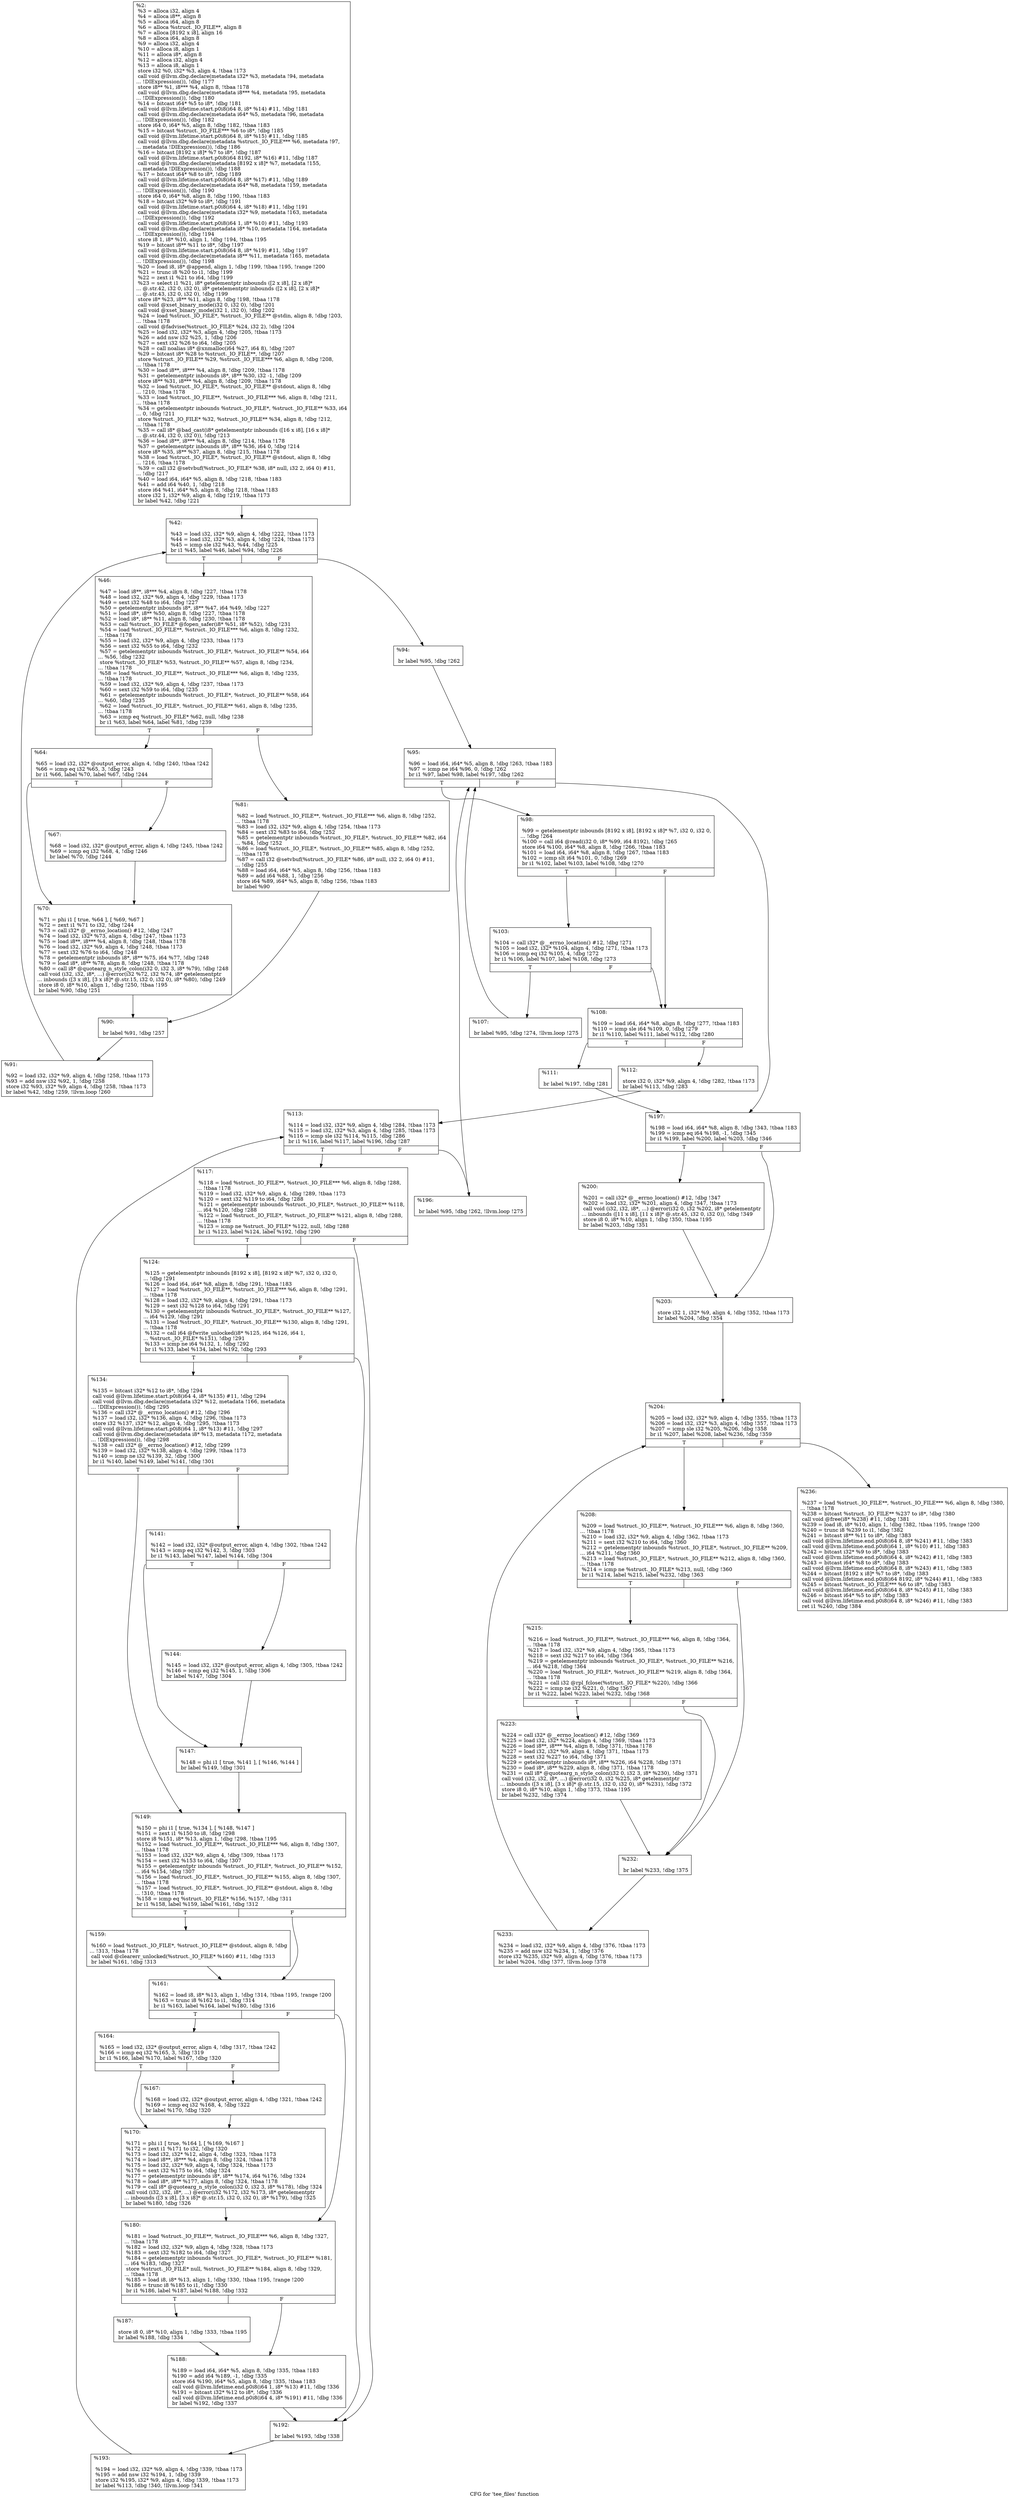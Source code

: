 digraph "CFG for 'tee_files' function" {
	label="CFG for 'tee_files' function";

	Node0x1b04eb0 [shape=record,label="{%2:\l  %3 = alloca i32, align 4\l  %4 = alloca i8**, align 8\l  %5 = alloca i64, align 8\l  %6 = alloca %struct._IO_FILE**, align 8\l  %7 = alloca [8192 x i8], align 16\l  %8 = alloca i64, align 8\l  %9 = alloca i32, align 4\l  %10 = alloca i8, align 1\l  %11 = alloca i8*, align 8\l  %12 = alloca i32, align 4\l  %13 = alloca i8, align 1\l  store i32 %0, i32* %3, align 4, !tbaa !173\l  call void @llvm.dbg.declare(metadata i32* %3, metadata !94, metadata\l... !DIExpression()), !dbg !177\l  store i8** %1, i8*** %4, align 8, !tbaa !178\l  call void @llvm.dbg.declare(metadata i8*** %4, metadata !95, metadata\l... !DIExpression()), !dbg !180\l  %14 = bitcast i64* %5 to i8*, !dbg !181\l  call void @llvm.lifetime.start.p0i8(i64 8, i8* %14) #11, !dbg !181\l  call void @llvm.dbg.declare(metadata i64* %5, metadata !96, metadata\l... !DIExpression()), !dbg !182\l  store i64 0, i64* %5, align 8, !dbg !182, !tbaa !183\l  %15 = bitcast %struct._IO_FILE*** %6 to i8*, !dbg !185\l  call void @llvm.lifetime.start.p0i8(i64 8, i8* %15) #11, !dbg !185\l  call void @llvm.dbg.declare(metadata %struct._IO_FILE*** %6, metadata !97,\l... metadata !DIExpression()), !dbg !186\l  %16 = bitcast [8192 x i8]* %7 to i8*, !dbg !187\l  call void @llvm.lifetime.start.p0i8(i64 8192, i8* %16) #11, !dbg !187\l  call void @llvm.dbg.declare(metadata [8192 x i8]* %7, metadata !155,\l... metadata !DIExpression()), !dbg !188\l  %17 = bitcast i64* %8 to i8*, !dbg !189\l  call void @llvm.lifetime.start.p0i8(i64 8, i8* %17) #11, !dbg !189\l  call void @llvm.dbg.declare(metadata i64* %8, metadata !159, metadata\l... !DIExpression()), !dbg !190\l  store i64 0, i64* %8, align 8, !dbg !190, !tbaa !183\l  %18 = bitcast i32* %9 to i8*, !dbg !191\l  call void @llvm.lifetime.start.p0i8(i64 4, i8* %18) #11, !dbg !191\l  call void @llvm.dbg.declare(metadata i32* %9, metadata !163, metadata\l... !DIExpression()), !dbg !192\l  call void @llvm.lifetime.start.p0i8(i64 1, i8* %10) #11, !dbg !193\l  call void @llvm.dbg.declare(metadata i8* %10, metadata !164, metadata\l... !DIExpression()), !dbg !194\l  store i8 1, i8* %10, align 1, !dbg !194, !tbaa !195\l  %19 = bitcast i8** %11 to i8*, !dbg !197\l  call void @llvm.lifetime.start.p0i8(i64 8, i8* %19) #11, !dbg !197\l  call void @llvm.dbg.declare(metadata i8** %11, metadata !165, metadata\l... !DIExpression()), !dbg !198\l  %20 = load i8, i8* @append, align 1, !dbg !199, !tbaa !195, !range !200\l  %21 = trunc i8 %20 to i1, !dbg !199\l  %22 = zext i1 %21 to i64, !dbg !199\l  %23 = select i1 %21, i8* getelementptr inbounds ([2 x i8], [2 x i8]*\l... @.str.42, i32 0, i32 0), i8* getelementptr inbounds ([2 x i8], [2 x i8]*\l... @.str.43, i32 0, i32 0), !dbg !199\l  store i8* %23, i8** %11, align 8, !dbg !198, !tbaa !178\l  call void @xset_binary_mode(i32 0, i32 0), !dbg !201\l  call void @xset_binary_mode(i32 1, i32 0), !dbg !202\l  %24 = load %struct._IO_FILE*, %struct._IO_FILE** @stdin, align 8, !dbg !203,\l... !tbaa !178\l  call void @fadvise(%struct._IO_FILE* %24, i32 2), !dbg !204\l  %25 = load i32, i32* %3, align 4, !dbg !205, !tbaa !173\l  %26 = add nsw i32 %25, 1, !dbg !206\l  %27 = sext i32 %26 to i64, !dbg !205\l  %28 = call noalias i8* @xnmalloc(i64 %27, i64 8), !dbg !207\l  %29 = bitcast i8* %28 to %struct._IO_FILE**, !dbg !207\l  store %struct._IO_FILE** %29, %struct._IO_FILE*** %6, align 8, !dbg !208,\l... !tbaa !178\l  %30 = load i8**, i8*** %4, align 8, !dbg !209, !tbaa !178\l  %31 = getelementptr inbounds i8*, i8** %30, i32 -1, !dbg !209\l  store i8** %31, i8*** %4, align 8, !dbg !209, !tbaa !178\l  %32 = load %struct._IO_FILE*, %struct._IO_FILE** @stdout, align 8, !dbg\l... !210, !tbaa !178\l  %33 = load %struct._IO_FILE**, %struct._IO_FILE*** %6, align 8, !dbg !211,\l... !tbaa !178\l  %34 = getelementptr inbounds %struct._IO_FILE*, %struct._IO_FILE** %33, i64\l... 0, !dbg !211\l  store %struct._IO_FILE* %32, %struct._IO_FILE** %34, align 8, !dbg !212,\l... !tbaa !178\l  %35 = call i8* @bad_cast(i8* getelementptr inbounds ([16 x i8], [16 x i8]*\l... @.str.44, i32 0, i32 0)), !dbg !213\l  %36 = load i8**, i8*** %4, align 8, !dbg !214, !tbaa !178\l  %37 = getelementptr inbounds i8*, i8** %36, i64 0, !dbg !214\l  store i8* %35, i8** %37, align 8, !dbg !215, !tbaa !178\l  %38 = load %struct._IO_FILE*, %struct._IO_FILE** @stdout, align 8, !dbg\l... !216, !tbaa !178\l  %39 = call i32 @setvbuf(%struct._IO_FILE* %38, i8* null, i32 2, i64 0) #11,\l... !dbg !217\l  %40 = load i64, i64* %5, align 8, !dbg !218, !tbaa !183\l  %41 = add i64 %40, 1, !dbg !218\l  store i64 %41, i64* %5, align 8, !dbg !218, !tbaa !183\l  store i32 1, i32* %9, align 4, !dbg !219, !tbaa !173\l  br label %42, !dbg !221\l}"];
	Node0x1b04eb0 -> Node0x1af77c0;
	Node0x1af77c0 [shape=record,label="{%42:\l\l  %43 = load i32, i32* %9, align 4, !dbg !222, !tbaa !173\l  %44 = load i32, i32* %3, align 4, !dbg !224, !tbaa !173\l  %45 = icmp sle i32 %43, %44, !dbg !225\l  br i1 %45, label %46, label %94, !dbg !226\l|{<s0>T|<s1>F}}"];
	Node0x1af77c0:s0 -> Node0x1af7810;
	Node0x1af77c0:s1 -> Node0x1af7a40;
	Node0x1af7810 [shape=record,label="{%46:\l\l  %47 = load i8**, i8*** %4, align 8, !dbg !227, !tbaa !178\l  %48 = load i32, i32* %9, align 4, !dbg !229, !tbaa !173\l  %49 = sext i32 %48 to i64, !dbg !227\l  %50 = getelementptr inbounds i8*, i8** %47, i64 %49, !dbg !227\l  %51 = load i8*, i8** %50, align 8, !dbg !227, !tbaa !178\l  %52 = load i8*, i8** %11, align 8, !dbg !230, !tbaa !178\l  %53 = call %struct._IO_FILE* @fopen_safer(i8* %51, i8* %52), !dbg !231\l  %54 = load %struct._IO_FILE**, %struct._IO_FILE*** %6, align 8, !dbg !232,\l... !tbaa !178\l  %55 = load i32, i32* %9, align 4, !dbg !233, !tbaa !173\l  %56 = sext i32 %55 to i64, !dbg !232\l  %57 = getelementptr inbounds %struct._IO_FILE*, %struct._IO_FILE** %54, i64\l... %56, !dbg !232\l  store %struct._IO_FILE* %53, %struct._IO_FILE** %57, align 8, !dbg !234,\l... !tbaa !178\l  %58 = load %struct._IO_FILE**, %struct._IO_FILE*** %6, align 8, !dbg !235,\l... !tbaa !178\l  %59 = load i32, i32* %9, align 4, !dbg !237, !tbaa !173\l  %60 = sext i32 %59 to i64, !dbg !235\l  %61 = getelementptr inbounds %struct._IO_FILE*, %struct._IO_FILE** %58, i64\l... %60, !dbg !235\l  %62 = load %struct._IO_FILE*, %struct._IO_FILE** %61, align 8, !dbg !235,\l... !tbaa !178\l  %63 = icmp eq %struct._IO_FILE* %62, null, !dbg !238\l  br i1 %63, label %64, label %81, !dbg !239\l|{<s0>T|<s1>F}}"];
	Node0x1af7810:s0 -> Node0x1af7860;
	Node0x1af7810:s1 -> Node0x1af7950;
	Node0x1af7860 [shape=record,label="{%64:\l\l  %65 = load i32, i32* @output_error, align 4, !dbg !240, !tbaa !242\l  %66 = icmp eq i32 %65, 3, !dbg !243\l  br i1 %66, label %70, label %67, !dbg !244\l|{<s0>T|<s1>F}}"];
	Node0x1af7860:s0 -> Node0x1af7900;
	Node0x1af7860:s1 -> Node0x1af78b0;
	Node0x1af78b0 [shape=record,label="{%67:\l\l  %68 = load i32, i32* @output_error, align 4, !dbg !245, !tbaa !242\l  %69 = icmp eq i32 %68, 4, !dbg !246\l  br label %70, !dbg !244\l}"];
	Node0x1af78b0 -> Node0x1af7900;
	Node0x1af7900 [shape=record,label="{%70:\l\l  %71 = phi i1 [ true, %64 ], [ %69, %67 ]\l  %72 = zext i1 %71 to i32, !dbg !244\l  %73 = call i32* @__errno_location() #12, !dbg !247\l  %74 = load i32, i32* %73, align 4, !dbg !247, !tbaa !173\l  %75 = load i8**, i8*** %4, align 8, !dbg !248, !tbaa !178\l  %76 = load i32, i32* %9, align 4, !dbg !248, !tbaa !173\l  %77 = sext i32 %76 to i64, !dbg !248\l  %78 = getelementptr inbounds i8*, i8** %75, i64 %77, !dbg !248\l  %79 = load i8*, i8** %78, align 8, !dbg !248, !tbaa !178\l  %80 = call i8* @quotearg_n_style_colon(i32 0, i32 3, i8* %79), !dbg !248\l  call void (i32, i32, i8*, ...) @error(i32 %72, i32 %74, i8* getelementptr\l... inbounds ([3 x i8], [3 x i8]* @.str.15, i32 0, i32 0), i8* %80), !dbg !249\l  store i8 0, i8* %10, align 1, !dbg !250, !tbaa !195\l  br label %90, !dbg !251\l}"];
	Node0x1af7900 -> Node0x1af79a0;
	Node0x1af7950 [shape=record,label="{%81:\l\l  %82 = load %struct._IO_FILE**, %struct._IO_FILE*** %6, align 8, !dbg !252,\l... !tbaa !178\l  %83 = load i32, i32* %9, align 4, !dbg !254, !tbaa !173\l  %84 = sext i32 %83 to i64, !dbg !252\l  %85 = getelementptr inbounds %struct._IO_FILE*, %struct._IO_FILE** %82, i64\l... %84, !dbg !252\l  %86 = load %struct._IO_FILE*, %struct._IO_FILE** %85, align 8, !dbg !252,\l... !tbaa !178\l  %87 = call i32 @setvbuf(%struct._IO_FILE* %86, i8* null, i32 2, i64 0) #11,\l... !dbg !255\l  %88 = load i64, i64* %5, align 8, !dbg !256, !tbaa !183\l  %89 = add i64 %88, 1, !dbg !256\l  store i64 %89, i64* %5, align 8, !dbg !256, !tbaa !183\l  br label %90\l}"];
	Node0x1af7950 -> Node0x1af79a0;
	Node0x1af79a0 [shape=record,label="{%90:\l\l  br label %91, !dbg !257\l}"];
	Node0x1af79a0 -> Node0x1af79f0;
	Node0x1af79f0 [shape=record,label="{%91:\l\l  %92 = load i32, i32* %9, align 4, !dbg !258, !tbaa !173\l  %93 = add nsw i32 %92, 1, !dbg !258\l  store i32 %93, i32* %9, align 4, !dbg !258, !tbaa !173\l  br label %42, !dbg !259, !llvm.loop !260\l}"];
	Node0x1af79f0 -> Node0x1af77c0;
	Node0x1af7a40 [shape=record,label="{%94:\l\l  br label %95, !dbg !262\l}"];
	Node0x1af7a40 -> Node0x1af7a90;
	Node0x1af7a90 [shape=record,label="{%95:\l\l  %96 = load i64, i64* %5, align 8, !dbg !263, !tbaa !183\l  %97 = icmp ne i64 %96, 0, !dbg !262\l  br i1 %97, label %98, label %197, !dbg !262\l|{<s0>T|<s1>F}}"];
	Node0x1af7a90:s0 -> Node0x1af7ae0;
	Node0x1af7a90:s1 -> Node0x1af82b0;
	Node0x1af7ae0 [shape=record,label="{%98:\l\l  %99 = getelementptr inbounds [8192 x i8], [8192 x i8]* %7, i32 0, i32 0,\l... !dbg !264\l  %100 = call i64 @read(i32 0, i8* %99, i64 8192), !dbg !265\l  store i64 %100, i64* %8, align 8, !dbg !266, !tbaa !183\l  %101 = load i64, i64* %8, align 8, !dbg !267, !tbaa !183\l  %102 = icmp slt i64 %101, 0, !dbg !269\l  br i1 %102, label %103, label %108, !dbg !270\l|{<s0>T|<s1>F}}"];
	Node0x1af7ae0:s0 -> Node0x1af7b30;
	Node0x1af7ae0:s1 -> Node0x1af7bd0;
	Node0x1af7b30 [shape=record,label="{%103:\l\l  %104 = call i32* @__errno_location() #12, !dbg !271\l  %105 = load i32, i32* %104, align 4, !dbg !271, !tbaa !173\l  %106 = icmp eq i32 %105, 4, !dbg !272\l  br i1 %106, label %107, label %108, !dbg !273\l|{<s0>T|<s1>F}}"];
	Node0x1af7b30:s0 -> Node0x1af7b80;
	Node0x1af7b30:s1 -> Node0x1af7bd0;
	Node0x1af7b80 [shape=record,label="{%107:\l\l  br label %95, !dbg !274, !llvm.loop !275\l}"];
	Node0x1af7b80 -> Node0x1af7a90;
	Node0x1af7bd0 [shape=record,label="{%108:\l\l  %109 = load i64, i64* %8, align 8, !dbg !277, !tbaa !183\l  %110 = icmp sle i64 %109, 0, !dbg !279\l  br i1 %110, label %111, label %112, !dbg !280\l|{<s0>T|<s1>F}}"];
	Node0x1af7bd0:s0 -> Node0x1af7c20;
	Node0x1af7bd0:s1 -> Node0x1af7c70;
	Node0x1af7c20 [shape=record,label="{%111:\l\l  br label %197, !dbg !281\l}"];
	Node0x1af7c20 -> Node0x1af82b0;
	Node0x1af7c70 [shape=record,label="{%112:\l\l  store i32 0, i32* %9, align 4, !dbg !282, !tbaa !173\l  br label %113, !dbg !283\l}"];
	Node0x1af7c70 -> Node0x1af7cc0;
	Node0x1af7cc0 [shape=record,label="{%113:\l\l  %114 = load i32, i32* %9, align 4, !dbg !284, !tbaa !173\l  %115 = load i32, i32* %3, align 4, !dbg !285, !tbaa !173\l  %116 = icmp sle i32 %114, %115, !dbg !286\l  br i1 %116, label %117, label %196, !dbg !287\l|{<s0>T|<s1>F}}"];
	Node0x1af7cc0:s0 -> Node0x1af7d10;
	Node0x1af7cc0:s1 -> Node0x1af8260;
	Node0x1af7d10 [shape=record,label="{%117:\l\l  %118 = load %struct._IO_FILE**, %struct._IO_FILE*** %6, align 8, !dbg !288,\l... !tbaa !178\l  %119 = load i32, i32* %9, align 4, !dbg !289, !tbaa !173\l  %120 = sext i32 %119 to i64, !dbg !288\l  %121 = getelementptr inbounds %struct._IO_FILE*, %struct._IO_FILE** %118,\l... i64 %120, !dbg !288\l  %122 = load %struct._IO_FILE*, %struct._IO_FILE** %121, align 8, !dbg !288,\l... !tbaa !178\l  %123 = icmp ne %struct._IO_FILE* %122, null, !dbg !288\l  br i1 %123, label %124, label %192, !dbg !290\l|{<s0>T|<s1>F}}"];
	Node0x1af7d10:s0 -> Node0x1af7d60;
	Node0x1af7d10:s1 -> Node0x1af81c0;
	Node0x1af7d60 [shape=record,label="{%124:\l\l  %125 = getelementptr inbounds [8192 x i8], [8192 x i8]* %7, i32 0, i32 0,\l... !dbg !291\l  %126 = load i64, i64* %8, align 8, !dbg !291, !tbaa !183\l  %127 = load %struct._IO_FILE**, %struct._IO_FILE*** %6, align 8, !dbg !291,\l... !tbaa !178\l  %128 = load i32, i32* %9, align 4, !dbg !291, !tbaa !173\l  %129 = sext i32 %128 to i64, !dbg !291\l  %130 = getelementptr inbounds %struct._IO_FILE*, %struct._IO_FILE** %127,\l... i64 %129, !dbg !291\l  %131 = load %struct._IO_FILE*, %struct._IO_FILE** %130, align 8, !dbg !291,\l... !tbaa !178\l  %132 = call i64 @fwrite_unlocked(i8* %125, i64 %126, i64 1,\l... %struct._IO_FILE* %131), !dbg !291\l  %133 = icmp ne i64 %132, 1, !dbg !292\l  br i1 %133, label %134, label %192, !dbg !293\l|{<s0>T|<s1>F}}"];
	Node0x1af7d60:s0 -> Node0x1af7db0;
	Node0x1af7d60:s1 -> Node0x1af81c0;
	Node0x1af7db0 [shape=record,label="{%134:\l\l  %135 = bitcast i32* %12 to i8*, !dbg !294\l  call void @llvm.lifetime.start.p0i8(i64 4, i8* %135) #11, !dbg !294\l  call void @llvm.dbg.declare(metadata i32* %12, metadata !166, metadata\l... !DIExpression()), !dbg !295\l  %136 = call i32* @__errno_location() #12, !dbg !296\l  %137 = load i32, i32* %136, align 4, !dbg !296, !tbaa !173\l  store i32 %137, i32* %12, align 4, !dbg !295, !tbaa !173\l  call void @llvm.lifetime.start.p0i8(i64 1, i8* %13) #11, !dbg !297\l  call void @llvm.dbg.declare(metadata i8* %13, metadata !172, metadata\l... !DIExpression()), !dbg !298\l  %138 = call i32* @__errno_location() #12, !dbg !299\l  %139 = load i32, i32* %138, align 4, !dbg !299, !tbaa !173\l  %140 = icmp ne i32 %139, 32, !dbg !300\l  br i1 %140, label %149, label %141, !dbg !301\l|{<s0>T|<s1>F}}"];
	Node0x1af7db0:s0 -> Node0x1af7ef0;
	Node0x1af7db0:s1 -> Node0x1af7e00;
	Node0x1af7e00 [shape=record,label="{%141:\l\l  %142 = load i32, i32* @output_error, align 4, !dbg !302, !tbaa !242\l  %143 = icmp eq i32 %142, 3, !dbg !303\l  br i1 %143, label %147, label %144, !dbg !304\l|{<s0>T|<s1>F}}"];
	Node0x1af7e00:s0 -> Node0x1af7ea0;
	Node0x1af7e00:s1 -> Node0x1af7e50;
	Node0x1af7e50 [shape=record,label="{%144:\l\l  %145 = load i32, i32* @output_error, align 4, !dbg !305, !tbaa !242\l  %146 = icmp eq i32 %145, 1, !dbg !306\l  br label %147, !dbg !304\l}"];
	Node0x1af7e50 -> Node0x1af7ea0;
	Node0x1af7ea0 [shape=record,label="{%147:\l\l  %148 = phi i1 [ true, %141 ], [ %146, %144 ]\l  br label %149, !dbg !301\l}"];
	Node0x1af7ea0 -> Node0x1af7ef0;
	Node0x1af7ef0 [shape=record,label="{%149:\l\l  %150 = phi i1 [ true, %134 ], [ %148, %147 ]\l  %151 = zext i1 %150 to i8, !dbg !298\l  store i8 %151, i8* %13, align 1, !dbg !298, !tbaa !195\l  %152 = load %struct._IO_FILE**, %struct._IO_FILE*** %6, align 8, !dbg !307,\l... !tbaa !178\l  %153 = load i32, i32* %9, align 4, !dbg !309, !tbaa !173\l  %154 = sext i32 %153 to i64, !dbg !307\l  %155 = getelementptr inbounds %struct._IO_FILE*, %struct._IO_FILE** %152,\l... i64 %154, !dbg !307\l  %156 = load %struct._IO_FILE*, %struct._IO_FILE** %155, align 8, !dbg !307,\l... !tbaa !178\l  %157 = load %struct._IO_FILE*, %struct._IO_FILE** @stdout, align 8, !dbg\l... !310, !tbaa !178\l  %158 = icmp eq %struct._IO_FILE* %156, %157, !dbg !311\l  br i1 %158, label %159, label %161, !dbg !312\l|{<s0>T|<s1>F}}"];
	Node0x1af7ef0:s0 -> Node0x1af7f40;
	Node0x1af7ef0:s1 -> Node0x1af7f90;
	Node0x1af7f40 [shape=record,label="{%159:\l\l  %160 = load %struct._IO_FILE*, %struct._IO_FILE** @stdout, align 8, !dbg\l... !313, !tbaa !178\l  call void @clearerr_unlocked(%struct._IO_FILE* %160) #11, !dbg !313\l  br label %161, !dbg !313\l}"];
	Node0x1af7f40 -> Node0x1af7f90;
	Node0x1af7f90 [shape=record,label="{%161:\l\l  %162 = load i8, i8* %13, align 1, !dbg !314, !tbaa !195, !range !200\l  %163 = trunc i8 %162 to i1, !dbg !314\l  br i1 %163, label %164, label %180, !dbg !316\l|{<s0>T|<s1>F}}"];
	Node0x1af7f90:s0 -> Node0x1af7fe0;
	Node0x1af7f90:s1 -> Node0x1af80d0;
	Node0x1af7fe0 [shape=record,label="{%164:\l\l  %165 = load i32, i32* @output_error, align 4, !dbg !317, !tbaa !242\l  %166 = icmp eq i32 %165, 3, !dbg !319\l  br i1 %166, label %170, label %167, !dbg !320\l|{<s0>T|<s1>F}}"];
	Node0x1af7fe0:s0 -> Node0x1af8080;
	Node0x1af7fe0:s1 -> Node0x1af8030;
	Node0x1af8030 [shape=record,label="{%167:\l\l  %168 = load i32, i32* @output_error, align 4, !dbg !321, !tbaa !242\l  %169 = icmp eq i32 %168, 4, !dbg !322\l  br label %170, !dbg !320\l}"];
	Node0x1af8030 -> Node0x1af8080;
	Node0x1af8080 [shape=record,label="{%170:\l\l  %171 = phi i1 [ true, %164 ], [ %169, %167 ]\l  %172 = zext i1 %171 to i32, !dbg !320\l  %173 = load i32, i32* %12, align 4, !dbg !323, !tbaa !173\l  %174 = load i8**, i8*** %4, align 8, !dbg !324, !tbaa !178\l  %175 = load i32, i32* %9, align 4, !dbg !324, !tbaa !173\l  %176 = sext i32 %175 to i64, !dbg !324\l  %177 = getelementptr inbounds i8*, i8** %174, i64 %176, !dbg !324\l  %178 = load i8*, i8** %177, align 8, !dbg !324, !tbaa !178\l  %179 = call i8* @quotearg_n_style_colon(i32 0, i32 3, i8* %178), !dbg !324\l  call void (i32, i32, i8*, ...) @error(i32 %172, i32 %173, i8* getelementptr\l... inbounds ([3 x i8], [3 x i8]* @.str.15, i32 0, i32 0), i8* %179), !dbg !325\l  br label %180, !dbg !326\l}"];
	Node0x1af8080 -> Node0x1af80d0;
	Node0x1af80d0 [shape=record,label="{%180:\l\l  %181 = load %struct._IO_FILE**, %struct._IO_FILE*** %6, align 8, !dbg !327,\l... !tbaa !178\l  %182 = load i32, i32* %9, align 4, !dbg !328, !tbaa !173\l  %183 = sext i32 %182 to i64, !dbg !327\l  %184 = getelementptr inbounds %struct._IO_FILE*, %struct._IO_FILE** %181,\l... i64 %183, !dbg !327\l  store %struct._IO_FILE* null, %struct._IO_FILE** %184, align 8, !dbg !329,\l... !tbaa !178\l  %185 = load i8, i8* %13, align 1, !dbg !330, !tbaa !195, !range !200\l  %186 = trunc i8 %185 to i1, !dbg !330\l  br i1 %186, label %187, label %188, !dbg !332\l|{<s0>T|<s1>F}}"];
	Node0x1af80d0:s0 -> Node0x1af8120;
	Node0x1af80d0:s1 -> Node0x1af8170;
	Node0x1af8120 [shape=record,label="{%187:\l\l  store i8 0, i8* %10, align 1, !dbg !333, !tbaa !195\l  br label %188, !dbg !334\l}"];
	Node0x1af8120 -> Node0x1af8170;
	Node0x1af8170 [shape=record,label="{%188:\l\l  %189 = load i64, i64* %5, align 8, !dbg !335, !tbaa !183\l  %190 = add i64 %189, -1, !dbg !335\l  store i64 %190, i64* %5, align 8, !dbg !335, !tbaa !183\l  call void @llvm.lifetime.end.p0i8(i64 1, i8* %13) #11, !dbg !336\l  %191 = bitcast i32* %12 to i8*, !dbg !336\l  call void @llvm.lifetime.end.p0i8(i64 4, i8* %191) #11, !dbg !336\l  br label %192, !dbg !337\l}"];
	Node0x1af8170 -> Node0x1af81c0;
	Node0x1af81c0 [shape=record,label="{%192:\l\l  br label %193, !dbg !338\l}"];
	Node0x1af81c0 -> Node0x1af8210;
	Node0x1af8210 [shape=record,label="{%193:\l\l  %194 = load i32, i32* %9, align 4, !dbg !339, !tbaa !173\l  %195 = add nsw i32 %194, 1, !dbg !339\l  store i32 %195, i32* %9, align 4, !dbg !339, !tbaa !173\l  br label %113, !dbg !340, !llvm.loop !341\l}"];
	Node0x1af8210 -> Node0x1af7cc0;
	Node0x1af8260 [shape=record,label="{%196:\l\l  br label %95, !dbg !262, !llvm.loop !275\l}"];
	Node0x1af8260 -> Node0x1af7a90;
	Node0x1af82b0 [shape=record,label="{%197:\l\l  %198 = load i64, i64* %8, align 8, !dbg !343, !tbaa !183\l  %199 = icmp eq i64 %198, -1, !dbg !345\l  br i1 %199, label %200, label %203, !dbg !346\l|{<s0>T|<s1>F}}"];
	Node0x1af82b0:s0 -> Node0x1af8300;
	Node0x1af82b0:s1 -> Node0x1af8350;
	Node0x1af8300 [shape=record,label="{%200:\l\l  %201 = call i32* @__errno_location() #12, !dbg !347\l  %202 = load i32, i32* %201, align 4, !dbg !347, !tbaa !173\l  call void (i32, i32, i8*, ...) @error(i32 0, i32 %202, i8* getelementptr\l... inbounds ([11 x i8], [11 x i8]* @.str.45, i32 0, i32 0)), !dbg !349\l  store i8 0, i8* %10, align 1, !dbg !350, !tbaa !195\l  br label %203, !dbg !351\l}"];
	Node0x1af8300 -> Node0x1af8350;
	Node0x1af8350 [shape=record,label="{%203:\l\l  store i32 1, i32* %9, align 4, !dbg !352, !tbaa !173\l  br label %204, !dbg !354\l}"];
	Node0x1af8350 -> Node0x1af83a0;
	Node0x1af83a0 [shape=record,label="{%204:\l\l  %205 = load i32, i32* %9, align 4, !dbg !355, !tbaa !173\l  %206 = load i32, i32* %3, align 4, !dbg !357, !tbaa !173\l  %207 = icmp sle i32 %205, %206, !dbg !358\l  br i1 %207, label %208, label %236, !dbg !359\l|{<s0>T|<s1>F}}"];
	Node0x1af83a0:s0 -> Node0x1b06b10;
	Node0x1af83a0:s1 -> Node0x1b06ca0;
	Node0x1b06b10 [shape=record,label="{%208:\l\l  %209 = load %struct._IO_FILE**, %struct._IO_FILE*** %6, align 8, !dbg !360,\l... !tbaa !178\l  %210 = load i32, i32* %9, align 4, !dbg !362, !tbaa !173\l  %211 = sext i32 %210 to i64, !dbg !360\l  %212 = getelementptr inbounds %struct._IO_FILE*, %struct._IO_FILE** %209,\l... i64 %211, !dbg !360\l  %213 = load %struct._IO_FILE*, %struct._IO_FILE** %212, align 8, !dbg !360,\l... !tbaa !178\l  %214 = icmp ne %struct._IO_FILE* %213, null, !dbg !360\l  br i1 %214, label %215, label %232, !dbg !363\l|{<s0>T|<s1>F}}"];
	Node0x1b06b10:s0 -> Node0x1b06b60;
	Node0x1b06b10:s1 -> Node0x1b06c00;
	Node0x1b06b60 [shape=record,label="{%215:\l\l  %216 = load %struct._IO_FILE**, %struct._IO_FILE*** %6, align 8, !dbg !364,\l... !tbaa !178\l  %217 = load i32, i32* %9, align 4, !dbg !365, !tbaa !173\l  %218 = sext i32 %217 to i64, !dbg !364\l  %219 = getelementptr inbounds %struct._IO_FILE*, %struct._IO_FILE** %216,\l... i64 %218, !dbg !364\l  %220 = load %struct._IO_FILE*, %struct._IO_FILE** %219, align 8, !dbg !364,\l... !tbaa !178\l  %221 = call i32 @rpl_fclose(%struct._IO_FILE* %220), !dbg !366\l  %222 = icmp ne i32 %221, 0, !dbg !367\l  br i1 %222, label %223, label %232, !dbg !368\l|{<s0>T|<s1>F}}"];
	Node0x1b06b60:s0 -> Node0x1b06bb0;
	Node0x1b06b60:s1 -> Node0x1b06c00;
	Node0x1b06bb0 [shape=record,label="{%223:\l\l  %224 = call i32* @__errno_location() #12, !dbg !369\l  %225 = load i32, i32* %224, align 4, !dbg !369, !tbaa !173\l  %226 = load i8**, i8*** %4, align 8, !dbg !371, !tbaa !178\l  %227 = load i32, i32* %9, align 4, !dbg !371, !tbaa !173\l  %228 = sext i32 %227 to i64, !dbg !371\l  %229 = getelementptr inbounds i8*, i8** %226, i64 %228, !dbg !371\l  %230 = load i8*, i8** %229, align 8, !dbg !371, !tbaa !178\l  %231 = call i8* @quotearg_n_style_colon(i32 0, i32 3, i8* %230), !dbg !371\l  call void (i32, i32, i8*, ...) @error(i32 0, i32 %225, i8* getelementptr\l... inbounds ([3 x i8], [3 x i8]* @.str.15, i32 0, i32 0), i8* %231), !dbg !372\l  store i8 0, i8* %10, align 1, !dbg !373, !tbaa !195\l  br label %232, !dbg !374\l}"];
	Node0x1b06bb0 -> Node0x1b06c00;
	Node0x1b06c00 [shape=record,label="{%232:\l\l  br label %233, !dbg !375\l}"];
	Node0x1b06c00 -> Node0x1b06c50;
	Node0x1b06c50 [shape=record,label="{%233:\l\l  %234 = load i32, i32* %9, align 4, !dbg !376, !tbaa !173\l  %235 = add nsw i32 %234, 1, !dbg !376\l  store i32 %235, i32* %9, align 4, !dbg !376, !tbaa !173\l  br label %204, !dbg !377, !llvm.loop !378\l}"];
	Node0x1b06c50 -> Node0x1af83a0;
	Node0x1b06ca0 [shape=record,label="{%236:\l\l  %237 = load %struct._IO_FILE**, %struct._IO_FILE*** %6, align 8, !dbg !380,\l... !tbaa !178\l  %238 = bitcast %struct._IO_FILE** %237 to i8*, !dbg !380\l  call void @free(i8* %238) #11, !dbg !381\l  %239 = load i8, i8* %10, align 1, !dbg !382, !tbaa !195, !range !200\l  %240 = trunc i8 %239 to i1, !dbg !382\l  %241 = bitcast i8** %11 to i8*, !dbg !383\l  call void @llvm.lifetime.end.p0i8(i64 8, i8* %241) #11, !dbg !383\l  call void @llvm.lifetime.end.p0i8(i64 1, i8* %10) #11, !dbg !383\l  %242 = bitcast i32* %9 to i8*, !dbg !383\l  call void @llvm.lifetime.end.p0i8(i64 4, i8* %242) #11, !dbg !383\l  %243 = bitcast i64* %8 to i8*, !dbg !383\l  call void @llvm.lifetime.end.p0i8(i64 8, i8* %243) #11, !dbg !383\l  %244 = bitcast [8192 x i8]* %7 to i8*, !dbg !383\l  call void @llvm.lifetime.end.p0i8(i64 8192, i8* %244) #11, !dbg !383\l  %245 = bitcast %struct._IO_FILE*** %6 to i8*, !dbg !383\l  call void @llvm.lifetime.end.p0i8(i64 8, i8* %245) #11, !dbg !383\l  %246 = bitcast i64* %5 to i8*, !dbg !383\l  call void @llvm.lifetime.end.p0i8(i64 8, i8* %246) #11, !dbg !383\l  ret i1 %240, !dbg !384\l}"];
}
